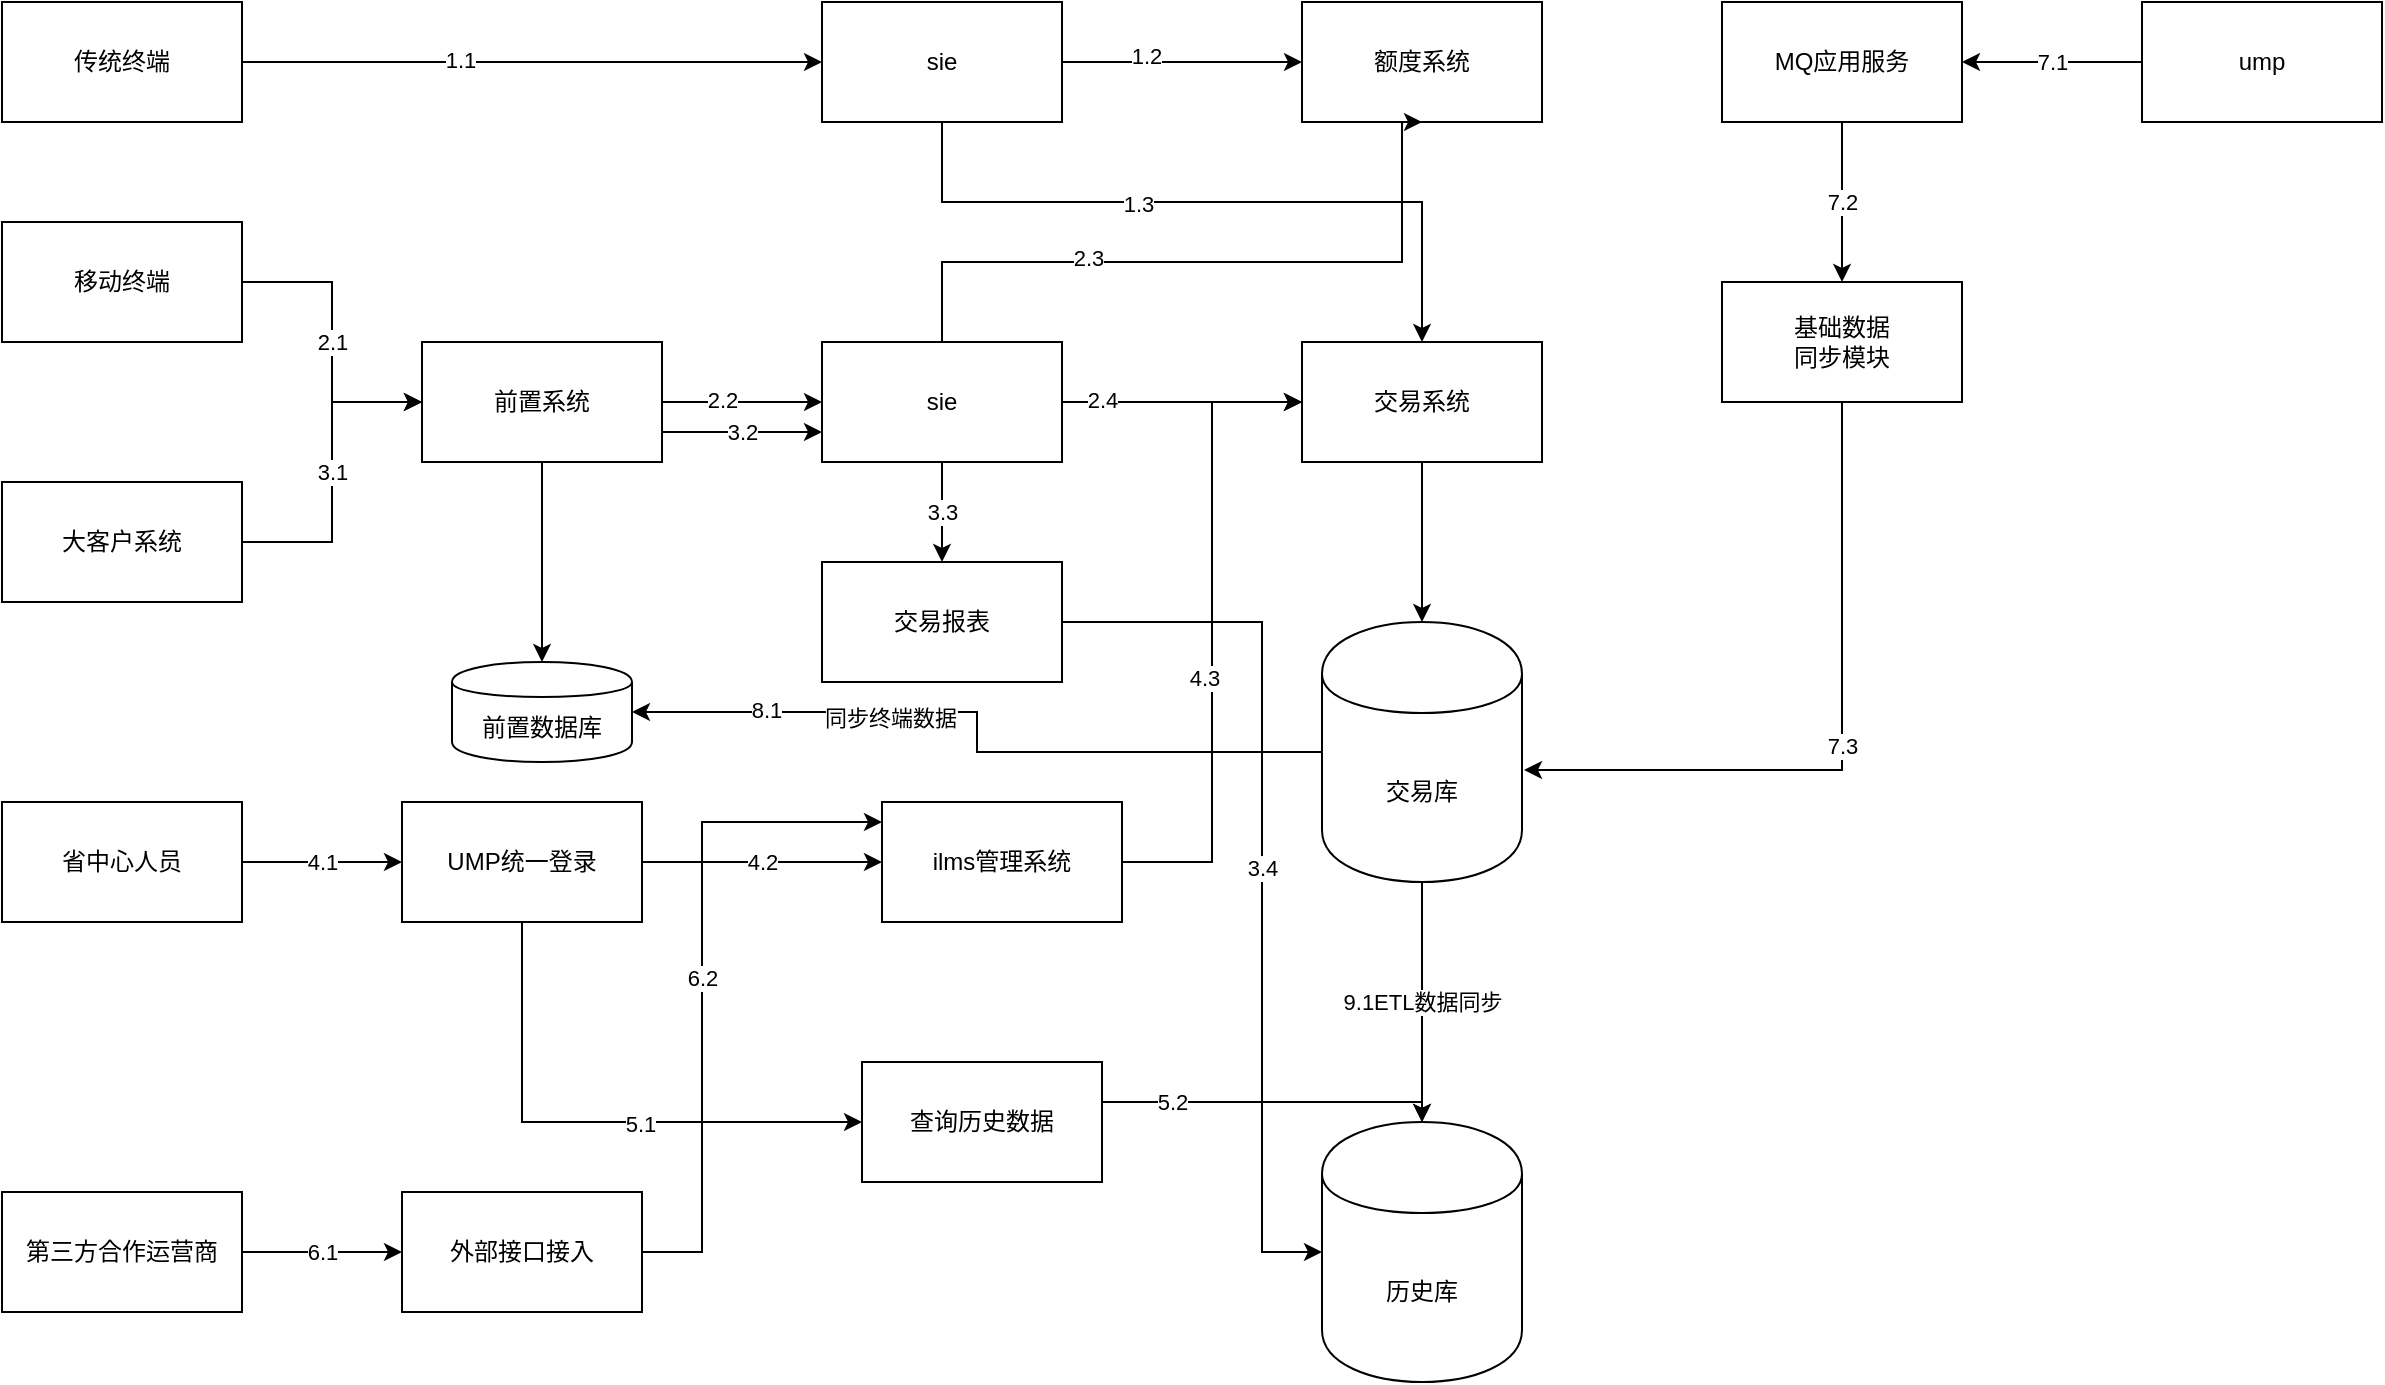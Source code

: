 <mxfile version="14.2.4" type="github">
  <diagram name="Page-1" id="822b0af5-4adb-64df-f703-e8dfc1f81529">
    <mxGraphModel dx="1422" dy="794" grid="1" gridSize="10" guides="1" tooltips="1" connect="1" arrows="1" fold="1" page="1" pageScale="1" pageWidth="1100" pageHeight="850" background="#ffffff" math="0" shadow="0">
      <root>
        <mxCell id="0" />
        <mxCell id="1" parent="0" />
        <mxCell id="TaTh_OdgcU_0m1zpJvs_-5" value="" style="edgeStyle=orthogonalEdgeStyle;rounded=0;orthogonalLoop=1;jettySize=auto;html=1;" edge="1" parent="1" source="TaTh_OdgcU_0m1zpJvs_-3" target="TaTh_OdgcU_0m1zpJvs_-4">
          <mxGeometry relative="1" as="geometry" />
        </mxCell>
        <mxCell id="TaTh_OdgcU_0m1zpJvs_-39" value="&lt;font style=&quot;vertical-align: inherit&quot;&gt;&lt;font style=&quot;vertical-align: inherit&quot;&gt;1.1&lt;/font&gt;&lt;/font&gt;" style="edgeLabel;html=1;align=center;verticalAlign=middle;resizable=0;points=[];" vertex="1" connectable="0" parent="TaTh_OdgcU_0m1zpJvs_-5">
          <mxGeometry x="-0.248" y="1" relative="1" as="geometry">
            <mxPoint as="offset" />
          </mxGeometry>
        </mxCell>
        <mxCell id="TaTh_OdgcU_0m1zpJvs_-3" value="&lt;font style=&quot;vertical-align: inherit&quot;&gt;&lt;font style=&quot;vertical-align: inherit&quot;&gt;传统终端&lt;/font&gt;&lt;/font&gt;" style="rounded=0;whiteSpace=wrap;html=1;" vertex="1" parent="1">
          <mxGeometry x="50" y="40" width="120" height="60" as="geometry" />
        </mxCell>
        <mxCell id="TaTh_OdgcU_0m1zpJvs_-7" value="" style="edgeStyle=orthogonalEdgeStyle;rounded=0;orthogonalLoop=1;jettySize=auto;html=1;" edge="1" parent="1" source="TaTh_OdgcU_0m1zpJvs_-4" target="TaTh_OdgcU_0m1zpJvs_-6">
          <mxGeometry relative="1" as="geometry" />
        </mxCell>
        <mxCell id="TaTh_OdgcU_0m1zpJvs_-40" value="&lt;font style=&quot;vertical-align: inherit&quot;&gt;&lt;font style=&quot;vertical-align: inherit&quot;&gt;1.2&lt;/font&gt;&lt;/font&gt;" style="edgeLabel;html=1;align=center;verticalAlign=middle;resizable=0;points=[];" vertex="1" connectable="0" parent="TaTh_OdgcU_0m1zpJvs_-7">
          <mxGeometry x="-0.3" y="3" relative="1" as="geometry">
            <mxPoint as="offset" />
          </mxGeometry>
        </mxCell>
        <mxCell id="TaTh_OdgcU_0m1zpJvs_-36" style="edgeStyle=orthogonalEdgeStyle;rounded=0;orthogonalLoop=1;jettySize=auto;html=1;" edge="1" parent="1" source="TaTh_OdgcU_0m1zpJvs_-4" target="TaTh_OdgcU_0m1zpJvs_-17">
          <mxGeometry relative="1" as="geometry">
            <Array as="points">
              <mxPoint x="520" y="140" />
              <mxPoint x="760" y="140" />
            </Array>
          </mxGeometry>
        </mxCell>
        <mxCell id="TaTh_OdgcU_0m1zpJvs_-42" value="&lt;font style=&quot;vertical-align: inherit&quot;&gt;&lt;font style=&quot;vertical-align: inherit&quot;&gt;1.3&lt;/font&gt;&lt;/font&gt;" style="edgeLabel;html=1;align=center;verticalAlign=middle;resizable=0;points=[];" vertex="1" connectable="0" parent="TaTh_OdgcU_0m1zpJvs_-36">
          <mxGeometry x="-0.211" y="-1" relative="1" as="geometry">
            <mxPoint as="offset" />
          </mxGeometry>
        </mxCell>
        <mxCell id="TaTh_OdgcU_0m1zpJvs_-4" value="&lt;font style=&quot;vertical-align: inherit&quot;&gt;&lt;font style=&quot;vertical-align: inherit&quot;&gt;sie&lt;/font&gt;&lt;/font&gt;" style="rounded=0;whiteSpace=wrap;html=1;" vertex="1" parent="1">
          <mxGeometry x="460" y="40" width="120" height="60" as="geometry" />
        </mxCell>
        <mxCell id="TaTh_OdgcU_0m1zpJvs_-6" value="&lt;font style=&quot;vertical-align: inherit&quot;&gt;&lt;font style=&quot;vertical-align: inherit&quot;&gt;&lt;font style=&quot;vertical-align: inherit&quot;&gt;&lt;font style=&quot;vertical-align: inherit&quot;&gt;额度系统&lt;/font&gt;&lt;/font&gt;&lt;/font&gt;&lt;/font&gt;" style="rounded=0;whiteSpace=wrap;html=1;" vertex="1" parent="1">
          <mxGeometry x="700" y="40" width="120" height="60" as="geometry" />
        </mxCell>
        <mxCell id="TaTh_OdgcU_0m1zpJvs_-10" value="&lt;font style=&quot;vertical-align: inherit&quot;&gt;&lt;font style=&quot;vertical-align: inherit&quot;&gt;2.1&lt;/font&gt;&lt;/font&gt;" style="edgeStyle=orthogonalEdgeStyle;rounded=0;orthogonalLoop=1;jettySize=auto;html=1;entryX=0;entryY=0.5;entryDx=0;entryDy=0;" edge="1" parent="1" source="TaTh_OdgcU_0m1zpJvs_-8" target="TaTh_OdgcU_0m1zpJvs_-9">
          <mxGeometry relative="1" as="geometry">
            <mxPoint x="220" y="180" as="targetPoint" />
          </mxGeometry>
        </mxCell>
        <mxCell id="TaTh_OdgcU_0m1zpJvs_-8" value="&lt;font style=&quot;vertical-align: inherit&quot;&gt;&lt;font style=&quot;vertical-align: inherit&quot;&gt;移动终端&lt;/font&gt;&lt;/font&gt;" style="rounded=0;whiteSpace=wrap;html=1;" vertex="1" parent="1">
          <mxGeometry x="50" y="150" width="120" height="60" as="geometry" />
        </mxCell>
        <mxCell id="TaTh_OdgcU_0m1zpJvs_-14" value="" style="edgeStyle=orthogonalEdgeStyle;rounded=0;orthogonalLoop=1;jettySize=auto;html=1;" edge="1" parent="1" source="TaTh_OdgcU_0m1zpJvs_-9" target="TaTh_OdgcU_0m1zpJvs_-13">
          <mxGeometry relative="1" as="geometry" />
        </mxCell>
        <mxCell id="TaTh_OdgcU_0m1zpJvs_-43" value="&lt;font style=&quot;vertical-align: inherit&quot;&gt;&lt;font style=&quot;vertical-align: inherit&quot;&gt;2.2&lt;/font&gt;&lt;/font&gt;" style="edgeLabel;html=1;align=center;verticalAlign=middle;resizable=0;points=[];" vertex="1" connectable="0" parent="TaTh_OdgcU_0m1zpJvs_-14">
          <mxGeometry x="-0.25" y="1" relative="1" as="geometry">
            <mxPoint as="offset" />
          </mxGeometry>
        </mxCell>
        <mxCell id="TaTh_OdgcU_0m1zpJvs_-47" value="&lt;font style=&quot;vertical-align: inherit&quot;&gt;&lt;font style=&quot;vertical-align: inherit&quot;&gt;3.2&lt;/font&gt;&lt;/font&gt;" style="edgeStyle=orthogonalEdgeStyle;rounded=0;orthogonalLoop=1;jettySize=auto;html=1;exitX=1;exitY=0.75;exitDx=0;exitDy=0;entryX=0;entryY=0.75;entryDx=0;entryDy=0;" edge="1" parent="1" source="TaTh_OdgcU_0m1zpJvs_-9" target="TaTh_OdgcU_0m1zpJvs_-13">
          <mxGeometry relative="1" as="geometry" />
        </mxCell>
        <mxCell id="TaTh_OdgcU_0m1zpJvs_-63" value="" style="edgeStyle=orthogonalEdgeStyle;rounded=0;orthogonalLoop=1;jettySize=auto;html=1;" edge="1" parent="1" source="TaTh_OdgcU_0m1zpJvs_-9" target="TaTh_OdgcU_0m1zpJvs_-62">
          <mxGeometry relative="1" as="geometry" />
        </mxCell>
        <mxCell id="TaTh_OdgcU_0m1zpJvs_-9" value="&lt;font style=&quot;vertical-align: inherit&quot;&gt;&lt;font style=&quot;vertical-align: inherit&quot;&gt;前置系统&lt;/font&gt;&lt;/font&gt;" style="rounded=0;whiteSpace=wrap;html=1;" vertex="1" parent="1">
          <mxGeometry x="260" y="210" width="120" height="60" as="geometry" />
        </mxCell>
        <mxCell id="TaTh_OdgcU_0m1zpJvs_-12" value="&lt;font style=&quot;vertical-align: inherit&quot;&gt;&lt;font style=&quot;vertical-align: inherit&quot;&gt;3.1&lt;/font&gt;&lt;/font&gt;" style="edgeStyle=orthogonalEdgeStyle;rounded=0;orthogonalLoop=1;jettySize=auto;html=1;exitX=1;exitY=0.5;exitDx=0;exitDy=0;entryX=0;entryY=0.5;entryDx=0;entryDy=0;" edge="1" parent="1" source="TaTh_OdgcU_0m1zpJvs_-11" target="TaTh_OdgcU_0m1zpJvs_-9">
          <mxGeometry relative="1" as="geometry">
            <Array as="points">
              <mxPoint x="215" y="310" />
              <mxPoint x="215" y="240" />
            </Array>
          </mxGeometry>
        </mxCell>
        <mxCell id="TaTh_OdgcU_0m1zpJvs_-11" value="&lt;font style=&quot;vertical-align: inherit&quot;&gt;&lt;font style=&quot;vertical-align: inherit&quot;&gt;&lt;font style=&quot;vertical-align: inherit&quot;&gt;&lt;font style=&quot;vertical-align: inherit&quot;&gt;大客户系统&lt;/font&gt;&lt;/font&gt;&lt;/font&gt;&lt;/font&gt;" style="rounded=0;whiteSpace=wrap;html=1;" vertex="1" parent="1">
          <mxGeometry x="50" y="280" width="120" height="60" as="geometry" />
        </mxCell>
        <mxCell id="TaTh_OdgcU_0m1zpJvs_-18" value="" style="edgeStyle=orthogonalEdgeStyle;rounded=0;orthogonalLoop=1;jettySize=auto;html=1;" edge="1" parent="1" source="TaTh_OdgcU_0m1zpJvs_-13" target="TaTh_OdgcU_0m1zpJvs_-17">
          <mxGeometry relative="1" as="geometry" />
        </mxCell>
        <mxCell id="TaTh_OdgcU_0m1zpJvs_-45" value="&lt;font style=&quot;vertical-align: inherit&quot;&gt;&lt;font style=&quot;vertical-align: inherit&quot;&gt;2.4&lt;/font&gt;&lt;/font&gt;" style="edgeLabel;html=1;align=center;verticalAlign=middle;resizable=0;points=[];" vertex="1" connectable="0" parent="TaTh_OdgcU_0m1zpJvs_-18">
          <mxGeometry x="-0.667" y="1" relative="1" as="geometry">
            <mxPoint as="offset" />
          </mxGeometry>
        </mxCell>
        <mxCell id="TaTh_OdgcU_0m1zpJvs_-37" style="edgeStyle=orthogonalEdgeStyle;rounded=0;orthogonalLoop=1;jettySize=auto;html=1;entryX=0.5;entryY=1;entryDx=0;entryDy=0;" edge="1" parent="1" source="TaTh_OdgcU_0m1zpJvs_-13" target="TaTh_OdgcU_0m1zpJvs_-6">
          <mxGeometry relative="1" as="geometry">
            <Array as="points">
              <mxPoint x="520" y="170" />
              <mxPoint x="750" y="170" />
              <mxPoint x="750" y="100" />
            </Array>
          </mxGeometry>
        </mxCell>
        <mxCell id="TaTh_OdgcU_0m1zpJvs_-44" value="&lt;font style=&quot;vertical-align: inherit&quot;&gt;&lt;font style=&quot;vertical-align: inherit&quot;&gt;2.3&lt;/font&gt;&lt;/font&gt;" style="edgeLabel;html=1;align=center;verticalAlign=middle;resizable=0;points=[];" vertex="1" connectable="0" parent="TaTh_OdgcU_0m1zpJvs_-37">
          <mxGeometry x="-0.354" y="2" relative="1" as="geometry">
            <mxPoint as="offset" />
          </mxGeometry>
        </mxCell>
        <mxCell id="TaTh_OdgcU_0m1zpJvs_-50" value="&lt;font style=&quot;vertical-align: inherit&quot;&gt;&lt;font style=&quot;vertical-align: inherit&quot;&gt;3.3&lt;/font&gt;&lt;/font&gt;" style="edgeStyle=orthogonalEdgeStyle;rounded=0;orthogonalLoop=1;jettySize=auto;html=1;" edge="1" parent="1" source="TaTh_OdgcU_0m1zpJvs_-13" target="TaTh_OdgcU_0m1zpJvs_-49">
          <mxGeometry relative="1" as="geometry" />
        </mxCell>
        <mxCell id="TaTh_OdgcU_0m1zpJvs_-13" value="&lt;font style=&quot;vertical-align: inherit&quot;&gt;&lt;font style=&quot;vertical-align: inherit&quot;&gt;sie&lt;/font&gt;&lt;/font&gt;" style="rounded=0;whiteSpace=wrap;html=1;" vertex="1" parent="1">
          <mxGeometry x="460" y="210" width="120" height="60" as="geometry" />
        </mxCell>
        <mxCell id="TaTh_OdgcU_0m1zpJvs_-20" value="" style="edgeStyle=orthogonalEdgeStyle;rounded=0;orthogonalLoop=1;jettySize=auto;html=1;" edge="1" parent="1" source="TaTh_OdgcU_0m1zpJvs_-17" target="TaTh_OdgcU_0m1zpJvs_-19">
          <mxGeometry relative="1" as="geometry" />
        </mxCell>
        <mxCell id="TaTh_OdgcU_0m1zpJvs_-17" value="&lt;font style=&quot;vertical-align: inherit&quot;&gt;&lt;font style=&quot;vertical-align: inherit&quot;&gt;交易系统&lt;/font&gt;&lt;/font&gt;" style="rounded=0;whiteSpace=wrap;html=1;" vertex="1" parent="1">
          <mxGeometry x="700" y="210" width="120" height="60" as="geometry" />
        </mxCell>
        <mxCell id="TaTh_OdgcU_0m1zpJvs_-22" value="&lt;font style=&quot;vertical-align: inherit&quot;&gt;&lt;font style=&quot;vertical-align: inherit&quot;&gt;&lt;font style=&quot;vertical-align: inherit&quot;&gt;&lt;font style=&quot;vertical-align: inherit&quot;&gt;&lt;font style=&quot;vertical-align: inherit&quot;&gt;&lt;font style=&quot;vertical-align: inherit&quot;&gt;9.1ETL数据同步&lt;/font&gt;&lt;/font&gt;&lt;/font&gt;&lt;/font&gt;&lt;/font&gt;&lt;/font&gt;" style="edgeStyle=orthogonalEdgeStyle;rounded=0;orthogonalLoop=1;jettySize=auto;html=1;" edge="1" parent="1" source="TaTh_OdgcU_0m1zpJvs_-19" target="TaTh_OdgcU_0m1zpJvs_-21">
          <mxGeometry relative="1" as="geometry">
            <Array as="points">
              <mxPoint x="760" y="500" />
              <mxPoint x="760" y="500" />
            </Array>
          </mxGeometry>
        </mxCell>
        <mxCell id="TaTh_OdgcU_0m1zpJvs_-64" style="edgeStyle=orthogonalEdgeStyle;rounded=0;orthogonalLoop=1;jettySize=auto;html=1;" edge="1" parent="1" source="TaTh_OdgcU_0m1zpJvs_-19" target="TaTh_OdgcU_0m1zpJvs_-62">
          <mxGeometry relative="1" as="geometry" />
        </mxCell>
        <mxCell id="TaTh_OdgcU_0m1zpJvs_-65" value="&lt;font style=&quot;vertical-align: inherit&quot;&gt;&lt;font style=&quot;vertical-align: inherit&quot;&gt;&lt;font style=&quot;vertical-align: inherit&quot;&gt;&lt;font style=&quot;vertical-align: inherit&quot;&gt;同步终端数据&lt;/font&gt;&lt;/font&gt;&lt;/font&gt;&lt;/font&gt;" style="edgeLabel;html=1;align=center;verticalAlign=middle;resizable=0;points=[];" vertex="1" connectable="0" parent="TaTh_OdgcU_0m1zpJvs_-64">
          <mxGeometry x="0.293" y="3" relative="1" as="geometry">
            <mxPoint as="offset" />
          </mxGeometry>
        </mxCell>
        <mxCell id="TaTh_OdgcU_0m1zpJvs_-74" value="&lt;font style=&quot;vertical-align: inherit&quot;&gt;&lt;font style=&quot;vertical-align: inherit&quot;&gt;8.1&lt;/font&gt;&lt;/font&gt;" style="edgeLabel;html=1;align=center;verticalAlign=middle;resizable=0;points=[];" vertex="1" connectable="0" parent="TaTh_OdgcU_0m1zpJvs_-64">
          <mxGeometry x="0.633" y="-1" relative="1" as="geometry">
            <mxPoint as="offset" />
          </mxGeometry>
        </mxCell>
        <mxCell id="TaTh_OdgcU_0m1zpJvs_-19" value="&lt;font style=&quot;vertical-align: inherit&quot;&gt;&lt;font style=&quot;vertical-align: inherit&quot;&gt;交易库&lt;/font&gt;&lt;/font&gt;" style="shape=cylinder;whiteSpace=wrap;html=1;boundedLbl=1;backgroundOutline=1;rounded=0;" vertex="1" parent="1">
          <mxGeometry x="710" y="350" width="100" height="130" as="geometry" />
        </mxCell>
        <mxCell id="TaTh_OdgcU_0m1zpJvs_-21" value="&lt;font style=&quot;vertical-align: inherit&quot;&gt;&lt;font style=&quot;vertical-align: inherit&quot;&gt;历史库&lt;/font&gt;&lt;/font&gt;" style="shape=cylinder;whiteSpace=wrap;html=1;boundedLbl=1;backgroundOutline=1;rounded=0;" vertex="1" parent="1">
          <mxGeometry x="710" y="600" width="100" height="130" as="geometry" />
        </mxCell>
        <mxCell id="TaTh_OdgcU_0m1zpJvs_-25" value="&lt;font style=&quot;vertical-align: inherit&quot;&gt;&lt;font style=&quot;vertical-align: inherit&quot;&gt;4.1&lt;/font&gt;&lt;/font&gt;" style="edgeStyle=orthogonalEdgeStyle;rounded=0;orthogonalLoop=1;jettySize=auto;html=1;" edge="1" parent="1" source="TaTh_OdgcU_0m1zpJvs_-23" target="TaTh_OdgcU_0m1zpJvs_-24">
          <mxGeometry relative="1" as="geometry" />
        </mxCell>
        <mxCell id="TaTh_OdgcU_0m1zpJvs_-23" value="&lt;font style=&quot;vertical-align: inherit&quot;&gt;&lt;font style=&quot;vertical-align: inherit&quot;&gt;省中心人员&lt;/font&gt;&lt;/font&gt;" style="rounded=0;whiteSpace=wrap;html=1;" vertex="1" parent="1">
          <mxGeometry x="50" y="440" width="120" height="60" as="geometry" />
        </mxCell>
        <mxCell id="TaTh_OdgcU_0m1zpJvs_-27" value="&lt;font style=&quot;vertical-align: inherit&quot;&gt;&lt;font style=&quot;vertical-align: inherit&quot;&gt;4.2&lt;/font&gt;&lt;/font&gt;" style="edgeStyle=orthogonalEdgeStyle;rounded=0;orthogonalLoop=1;jettySize=auto;html=1;" edge="1" parent="1" source="TaTh_OdgcU_0m1zpJvs_-24" target="TaTh_OdgcU_0m1zpJvs_-26">
          <mxGeometry relative="1" as="geometry" />
        </mxCell>
        <mxCell id="TaTh_OdgcU_0m1zpJvs_-30" style="edgeStyle=orthogonalEdgeStyle;rounded=0;orthogonalLoop=1;jettySize=auto;html=1;entryX=0;entryY=0.5;entryDx=0;entryDy=0;" edge="1" parent="1" source="TaTh_OdgcU_0m1zpJvs_-24" target="TaTh_OdgcU_0m1zpJvs_-29">
          <mxGeometry relative="1" as="geometry">
            <Array as="points">
              <mxPoint x="310" y="600" />
            </Array>
          </mxGeometry>
        </mxCell>
        <mxCell id="TaTh_OdgcU_0m1zpJvs_-57" value="&lt;font style=&quot;vertical-align: inherit&quot;&gt;&lt;font style=&quot;vertical-align: inherit&quot;&gt;5.1&lt;/font&gt;&lt;/font&gt;" style="edgeLabel;html=1;align=center;verticalAlign=middle;resizable=0;points=[];" vertex="1" connectable="0" parent="TaTh_OdgcU_0m1zpJvs_-30">
          <mxGeometry x="0.178" y="-1" relative="1" as="geometry">
            <mxPoint as="offset" />
          </mxGeometry>
        </mxCell>
        <mxCell id="TaTh_OdgcU_0m1zpJvs_-24" value="&lt;font style=&quot;vertical-align: inherit&quot;&gt;&lt;font style=&quot;vertical-align: inherit&quot;&gt;&lt;font style=&quot;vertical-align: inherit&quot;&gt;&lt;font style=&quot;vertical-align: inherit&quot;&gt;UMP统一登录&lt;/font&gt;&lt;/font&gt;&lt;/font&gt;&lt;/font&gt;" style="rounded=0;whiteSpace=wrap;html=1;" vertex="1" parent="1">
          <mxGeometry x="250" y="440" width="120" height="60" as="geometry" />
        </mxCell>
        <mxCell id="TaTh_OdgcU_0m1zpJvs_-28" style="edgeStyle=orthogonalEdgeStyle;rounded=0;orthogonalLoop=1;jettySize=auto;html=1;entryX=0;entryY=0.5;entryDx=0;entryDy=0;" edge="1" parent="1" source="TaTh_OdgcU_0m1zpJvs_-26" target="TaTh_OdgcU_0m1zpJvs_-17">
          <mxGeometry relative="1" as="geometry" />
        </mxCell>
        <mxCell id="TaTh_OdgcU_0m1zpJvs_-54" value="&lt;font style=&quot;vertical-align: inherit&quot;&gt;&lt;font style=&quot;vertical-align: inherit&quot;&gt;4.3&lt;/font&gt;&lt;/font&gt;" style="edgeLabel;html=1;align=center;verticalAlign=middle;resizable=0;points=[];" vertex="1" connectable="0" parent="TaTh_OdgcU_0m1zpJvs_-28">
          <mxGeometry x="-0.141" y="4" relative="1" as="geometry">
            <mxPoint as="offset" />
          </mxGeometry>
        </mxCell>
        <mxCell id="TaTh_OdgcU_0m1zpJvs_-26" value="&lt;font style=&quot;vertical-align: inherit&quot;&gt;&lt;font style=&quot;vertical-align: inherit&quot;&gt;ilms管理系统&lt;/font&gt;&lt;/font&gt;" style="rounded=0;whiteSpace=wrap;html=1;" vertex="1" parent="1">
          <mxGeometry x="490" y="440" width="120" height="60" as="geometry" />
        </mxCell>
        <mxCell id="TaTh_OdgcU_0m1zpJvs_-31" style="edgeStyle=orthogonalEdgeStyle;rounded=0;orthogonalLoop=1;jettySize=auto;html=1;entryX=0.5;entryY=0;entryDx=0;entryDy=0;" edge="1" parent="1" source="TaTh_OdgcU_0m1zpJvs_-29" target="TaTh_OdgcU_0m1zpJvs_-21">
          <mxGeometry relative="1" as="geometry">
            <Array as="points">
              <mxPoint x="760" y="590" />
            </Array>
          </mxGeometry>
        </mxCell>
        <mxCell id="TaTh_OdgcU_0m1zpJvs_-58" value="&lt;font style=&quot;vertical-align: inherit&quot;&gt;&lt;font style=&quot;vertical-align: inherit&quot;&gt;5.2&lt;/font&gt;&lt;/font&gt;" style="edgeLabel;html=1;align=center;verticalAlign=middle;resizable=0;points=[];" vertex="1" connectable="0" parent="TaTh_OdgcU_0m1zpJvs_-31">
          <mxGeometry x="-0.588" relative="1" as="geometry">
            <mxPoint as="offset" />
          </mxGeometry>
        </mxCell>
        <mxCell id="TaTh_OdgcU_0m1zpJvs_-29" value="&lt;font style=&quot;vertical-align: inherit&quot;&gt;&lt;font style=&quot;vertical-align: inherit&quot;&gt;查询历史数据&lt;/font&gt;&lt;/font&gt;" style="rounded=0;whiteSpace=wrap;html=1;" vertex="1" parent="1">
          <mxGeometry x="480" y="570" width="120" height="60" as="geometry" />
        </mxCell>
        <mxCell id="TaTh_OdgcU_0m1zpJvs_-59" value="&lt;font style=&quot;vertical-align: inherit&quot;&gt;&lt;font style=&quot;vertical-align: inherit&quot;&gt;6.1&lt;/font&gt;&lt;/font&gt;" style="edgeStyle=orthogonalEdgeStyle;rounded=0;orthogonalLoop=1;jettySize=auto;html=1;" edge="1" parent="1" source="TaTh_OdgcU_0m1zpJvs_-32" target="TaTh_OdgcU_0m1zpJvs_-33">
          <mxGeometry relative="1" as="geometry" />
        </mxCell>
        <mxCell id="TaTh_OdgcU_0m1zpJvs_-32" value="&lt;font style=&quot;vertical-align: inherit&quot;&gt;&lt;font style=&quot;vertical-align: inherit&quot;&gt;&lt;font style=&quot;vertical-align: inherit&quot;&gt;&lt;font style=&quot;vertical-align: inherit&quot;&gt;&lt;font style=&quot;vertical-align: inherit&quot;&gt;&lt;font style=&quot;vertical-align: inherit&quot;&gt;第三方合作运营商&lt;/font&gt;&lt;/font&gt;&lt;/font&gt;&lt;/font&gt;&lt;/font&gt;&lt;/font&gt;" style="rounded=0;whiteSpace=wrap;html=1;" vertex="1" parent="1">
          <mxGeometry x="50" y="635" width="120" height="60" as="geometry" />
        </mxCell>
        <mxCell id="TaTh_OdgcU_0m1zpJvs_-35" value="&lt;font style=&quot;vertical-align: inherit&quot;&gt;&lt;font style=&quot;vertical-align: inherit&quot;&gt;6.2&lt;/font&gt;&lt;/font&gt;" style="edgeStyle=orthogonalEdgeStyle;rounded=0;orthogonalLoop=1;jettySize=auto;html=1;exitX=1;exitY=0.5;exitDx=0;exitDy=0;" edge="1" parent="1" source="TaTh_OdgcU_0m1zpJvs_-33">
          <mxGeometry relative="1" as="geometry">
            <mxPoint x="490" y="450" as="targetPoint" />
            <Array as="points">
              <mxPoint x="400" y="665" />
              <mxPoint x="400" y="450" />
              <mxPoint x="490" y="450" />
            </Array>
          </mxGeometry>
        </mxCell>
        <mxCell id="TaTh_OdgcU_0m1zpJvs_-33" value="&lt;font style=&quot;vertical-align: inherit&quot;&gt;&lt;font style=&quot;vertical-align: inherit&quot;&gt;&lt;font style=&quot;vertical-align: inherit&quot;&gt;&lt;font style=&quot;vertical-align: inherit&quot;&gt;&lt;font style=&quot;vertical-align: inherit&quot;&gt;&lt;font style=&quot;vertical-align: inherit&quot;&gt;外部接口接入&lt;/font&gt;&lt;/font&gt;&lt;/font&gt;&lt;/font&gt;&lt;/font&gt;&lt;/font&gt;" style="rounded=0;whiteSpace=wrap;html=1;" vertex="1" parent="1">
          <mxGeometry x="250" y="635" width="120" height="60" as="geometry" />
        </mxCell>
        <mxCell id="TaTh_OdgcU_0m1zpJvs_-51" value="&lt;font style=&quot;vertical-align: inherit&quot;&gt;&lt;font style=&quot;vertical-align: inherit&quot;&gt;3.4&lt;/font&gt;&lt;/font&gt;" style="edgeStyle=orthogonalEdgeStyle;rounded=0;orthogonalLoop=1;jettySize=auto;html=1;exitX=1;exitY=0.5;exitDx=0;exitDy=0;entryX=0;entryY=0.5;entryDx=0;entryDy=0;" edge="1" parent="1" source="TaTh_OdgcU_0m1zpJvs_-49" target="TaTh_OdgcU_0m1zpJvs_-21">
          <mxGeometry relative="1" as="geometry">
            <Array as="points">
              <mxPoint x="680" y="350" />
              <mxPoint x="680" y="665" />
            </Array>
          </mxGeometry>
        </mxCell>
        <mxCell id="TaTh_OdgcU_0m1zpJvs_-49" value="&lt;font style=&quot;vertical-align: inherit&quot;&gt;&lt;font style=&quot;vertical-align: inherit&quot;&gt;&lt;font style=&quot;vertical-align: inherit&quot;&gt;&lt;font style=&quot;vertical-align: inherit&quot;&gt;交易报表&lt;/font&gt;&lt;/font&gt;&lt;/font&gt;&lt;/font&gt;" style="rounded=0;whiteSpace=wrap;html=1;" vertex="1" parent="1">
          <mxGeometry x="460" y="320" width="120" height="60" as="geometry" />
        </mxCell>
        <mxCell id="TaTh_OdgcU_0m1zpJvs_-62" value="&lt;font style=&quot;vertical-align: inherit&quot;&gt;&lt;font style=&quot;vertical-align: inherit&quot;&gt;前置数据库&lt;/font&gt;&lt;/font&gt;" style="shape=cylinder;whiteSpace=wrap;html=1;boundedLbl=1;backgroundOutline=1;rounded=0;" vertex="1" parent="1">
          <mxGeometry x="275" y="370" width="90" height="50" as="geometry" />
        </mxCell>
        <mxCell id="TaTh_OdgcU_0m1zpJvs_-68" value="&lt;font style=&quot;vertical-align: inherit&quot;&gt;&lt;font style=&quot;vertical-align: inherit&quot;&gt;7.1&lt;/font&gt;&lt;/font&gt;" style="edgeStyle=orthogonalEdgeStyle;rounded=0;orthogonalLoop=1;jettySize=auto;html=1;" edge="1" parent="1" source="TaTh_OdgcU_0m1zpJvs_-66" target="TaTh_OdgcU_0m1zpJvs_-67">
          <mxGeometry relative="1" as="geometry" />
        </mxCell>
        <mxCell id="TaTh_OdgcU_0m1zpJvs_-66" value="&lt;font style=&quot;vertical-align: inherit&quot;&gt;&lt;font style=&quot;vertical-align: inherit&quot;&gt;&lt;font style=&quot;vertical-align: inherit&quot;&gt;&lt;font style=&quot;vertical-align: inherit&quot;&gt;ump&lt;/font&gt;&lt;/font&gt;&lt;/font&gt;&lt;/font&gt;" style="rounded=0;whiteSpace=wrap;html=1;" vertex="1" parent="1">
          <mxGeometry x="1120" y="40" width="120" height="60" as="geometry" />
        </mxCell>
        <mxCell id="TaTh_OdgcU_0m1zpJvs_-70" value="&lt;font style=&quot;vertical-align: inherit&quot;&gt;&lt;font style=&quot;vertical-align: inherit&quot;&gt;7.2&lt;/font&gt;&lt;/font&gt;" style="edgeStyle=orthogonalEdgeStyle;rounded=0;orthogonalLoop=1;jettySize=auto;html=1;" edge="1" parent="1" source="TaTh_OdgcU_0m1zpJvs_-67" target="TaTh_OdgcU_0m1zpJvs_-69">
          <mxGeometry relative="1" as="geometry" />
        </mxCell>
        <mxCell id="TaTh_OdgcU_0m1zpJvs_-67" value="&lt;font style=&quot;vertical-align: inherit&quot;&gt;&lt;font style=&quot;vertical-align: inherit&quot;&gt;&lt;font style=&quot;vertical-align: inherit&quot;&gt;&lt;font style=&quot;vertical-align: inherit&quot;&gt;&lt;font style=&quot;vertical-align: inherit&quot;&gt;&lt;font style=&quot;vertical-align: inherit&quot;&gt;&lt;font style=&quot;vertical-align: inherit&quot;&gt;&lt;font style=&quot;vertical-align: inherit&quot;&gt;&lt;font style=&quot;vertical-align: inherit&quot;&gt;&lt;font style=&quot;vertical-align: inherit&quot;&gt;MQ应用服务&lt;/font&gt;&lt;/font&gt;&lt;/font&gt;&lt;/font&gt;&lt;/font&gt;&lt;/font&gt;&lt;/font&gt;&lt;/font&gt;&lt;/font&gt;&lt;/font&gt;" style="rounded=0;whiteSpace=wrap;html=1;" vertex="1" parent="1">
          <mxGeometry x="910" y="40" width="120" height="60" as="geometry" />
        </mxCell>
        <mxCell id="TaTh_OdgcU_0m1zpJvs_-72" value="&lt;font style=&quot;vertical-align: inherit&quot;&gt;&lt;font style=&quot;vertical-align: inherit&quot;&gt;7.3&lt;/font&gt;&lt;/font&gt;" style="edgeStyle=orthogonalEdgeStyle;rounded=0;orthogonalLoop=1;jettySize=auto;html=1;entryX=1.01;entryY=0.569;entryDx=0;entryDy=0;entryPerimeter=0;" edge="1" parent="1" source="TaTh_OdgcU_0m1zpJvs_-69" target="TaTh_OdgcU_0m1zpJvs_-19">
          <mxGeometry relative="1" as="geometry">
            <Array as="points">
              <mxPoint x="970" y="424" />
            </Array>
          </mxGeometry>
        </mxCell>
        <mxCell id="TaTh_OdgcU_0m1zpJvs_-69" value="&lt;font style=&quot;vertical-align: inherit&quot;&gt;&lt;font style=&quot;vertical-align: inherit&quot;&gt;&lt;font style=&quot;vertical-align: inherit&quot;&gt;&lt;font style=&quot;vertical-align: inherit&quot;&gt;&lt;font style=&quot;vertical-align: inherit&quot;&gt;&lt;font style=&quot;vertical-align: inherit&quot;&gt;&lt;font style=&quot;vertical-align: inherit&quot;&gt;&lt;font style=&quot;vertical-align: inherit&quot;&gt;&lt;font style=&quot;vertical-align: inherit&quot;&gt;&lt;font style=&quot;vertical-align: inherit&quot;&gt;&lt;font style=&quot;vertical-align: inherit&quot;&gt;&lt;font style=&quot;vertical-align: inherit&quot;&gt;基础数据&lt;br&gt;同步模块&lt;br&gt;&lt;/font&gt;&lt;/font&gt;&lt;/font&gt;&lt;/font&gt;&lt;/font&gt;&lt;/font&gt;&lt;/font&gt;&lt;/font&gt;&lt;/font&gt;&lt;/font&gt;&lt;/font&gt;&lt;/font&gt;" style="rounded=0;whiteSpace=wrap;html=1;" vertex="1" parent="1">
          <mxGeometry x="910" y="180" width="120" height="60" as="geometry" />
        </mxCell>
      </root>
    </mxGraphModel>
  </diagram>
</mxfile>
